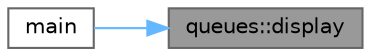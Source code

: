 digraph "queues::display"
{
 // LATEX_PDF_SIZE
  bgcolor="transparent";
  edge [fontname=Helvetica,fontsize=10,labelfontname=Helvetica,labelfontsize=10];
  node [fontname=Helvetica,fontsize=10,shape=box,height=0.2,width=0.4];
  rankdir="RL";
  Node1 [id="Node000001",label="queues::display",height=0.2,width=0.4,color="gray40", fillcolor="grey60", style="filled", fontcolor="black",tooltip="method untuk menampilkan data dalam antrian data ditampilkan yang berada dalam variable queue_array"];
  Node1 -> Node2 [id="edge1_Node000001_Node000002",dir="back",color="steelblue1",style="solid",tooltip=" "];
  Node2 [id="Node000002",label="main",height=0.2,width=0.4,color="grey40", fillcolor="white", style="filled",URL="$circularqueuesarray_8cpp.html#ae66f6b31b5ad750f1fe042a706a4e3d4",tooltip="method utama utk menjalan kan program"];
}
